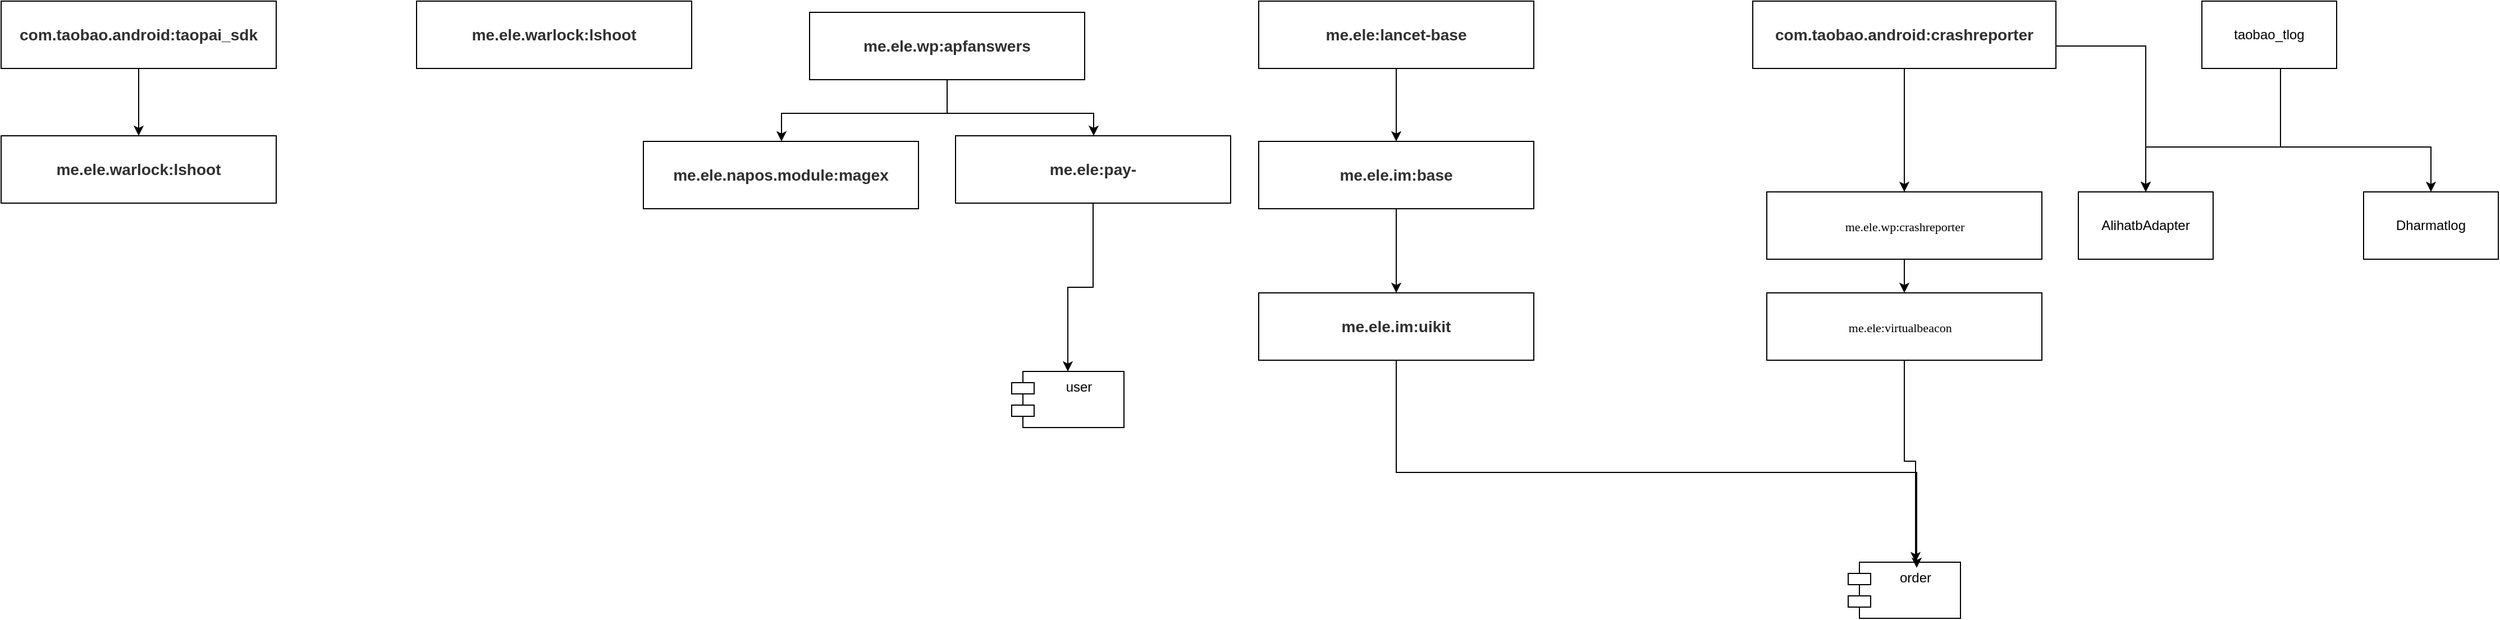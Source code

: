 <mxfile version="14.4.9" type="device"><diagram id="I6AfkUraqHvv5cJs7DXS" name="Page-1"><mxGraphModel dx="3407" dy="434" grid="1" gridSize="10" guides="1" tooltips="1" connect="1" arrows="1" fold="1" page="1" pageScale="1" pageWidth="827" pageHeight="1169" math="0" shadow="0"><root><mxCell id="0"/><mxCell id="1" parent="0"/><mxCell id="1qhu4czTWgnGLD6DhZy6-4" style="edgeStyle=orthogonalEdgeStyle;rounded=0;orthogonalLoop=1;jettySize=auto;html=1;" parent="1" source="1qhu4czTWgnGLD6DhZy6-1" target="1qhu4czTWgnGLD6DhZy6-2" edge="1"><mxGeometry relative="1" as="geometry"><Array as="points"><mxPoint x="340" y="360"/></Array></mxGeometry></mxCell><mxCell id="1qhu4czTWgnGLD6DhZy6-5" style="edgeStyle=orthogonalEdgeStyle;rounded=0;orthogonalLoop=1;jettySize=auto;html=1;" parent="1" source="1qhu4czTWgnGLD6DhZy6-1" target="1qhu4czTWgnGLD6DhZy6-3" edge="1"><mxGeometry relative="1" as="geometry"><Array as="points"><mxPoint x="340" y="360"/></Array></mxGeometry></mxCell><mxCell id="1qhu4czTWgnGLD6DhZy6-1" value="taobao_tlog" style="rounded=0;whiteSpace=wrap;html=1;" parent="1" vertex="1"><mxGeometry x="270" y="230" width="120" height="60" as="geometry"/></mxCell><mxCell id="1qhu4czTWgnGLD6DhZy6-2" value="AlihatbAdapter" style="rounded=0;whiteSpace=wrap;html=1;" parent="1" vertex="1"><mxGeometry x="160" y="400" width="120" height="60" as="geometry"/></mxCell><mxCell id="1qhu4czTWgnGLD6DhZy6-3" value="Dharmatlog" style="rounded=0;whiteSpace=wrap;html=1;" parent="1" vertex="1"><mxGeometry x="414" y="400" width="120" height="60" as="geometry"/></mxCell><mxCell id="1qhu4czTWgnGLD6DhZy6-12" style="edgeStyle=orthogonalEdgeStyle;rounded=0;orthogonalLoop=1;jettySize=auto;html=1;entryX=0.5;entryY=0;entryDx=0;entryDy=0;" parent="1" source="1qhu4czTWgnGLD6DhZy6-6" target="1qhu4czTWgnGLD6DhZy6-11" edge="1"><mxGeometry relative="1" as="geometry"/></mxCell><mxCell id="1qhu4czTWgnGLD6DhZy6-6" value="&lt;p class=&quot;p1&quot; style=&quot;margin: 0px ; font-stretch: normal ; font-size: 11px ; line-height: normal ; font-family: &amp;#34;menlo&amp;#34;&quot;&gt;&lt;span class=&quot;s1&quot;&gt;me.ele.wp:crashreporter&lt;/span&gt;&lt;/p&gt;" style="rounded=0;whiteSpace=wrap;html=1;" parent="1" vertex="1"><mxGeometry x="-117.5" y="400" width="245" height="60" as="geometry"/></mxCell><mxCell id="1qhu4czTWgnGLD6DhZy6-8" style="edgeStyle=orthogonalEdgeStyle;rounded=0;orthogonalLoop=1;jettySize=auto;html=1;entryX=0.5;entryY=0;entryDx=0;entryDy=0;" parent="1" source="1qhu4czTWgnGLD6DhZy6-7" target="1qhu4czTWgnGLD6DhZy6-2" edge="1"><mxGeometry relative="1" as="geometry"><Array as="points"><mxPoint x="220" y="270"/></Array></mxGeometry></mxCell><mxCell id="1qhu4czTWgnGLD6DhZy6-9" style="edgeStyle=orthogonalEdgeStyle;rounded=0;orthogonalLoop=1;jettySize=auto;html=1;" parent="1" source="1qhu4czTWgnGLD6DhZy6-7" target="1qhu4czTWgnGLD6DhZy6-6" edge="1"><mxGeometry relative="1" as="geometry"/></mxCell><mxCell id="1qhu4czTWgnGLD6DhZy6-7" value="&lt;h3 style=&quot;color: rgb(48 , 48 , 48) ; font-family: sans-serif&quot;&gt;com.taobao.android:crashreporter&lt;/h3&gt;" style="rounded=0;whiteSpace=wrap;html=1;" parent="1" vertex="1"><mxGeometry x="-130" y="230" width="270" height="60" as="geometry"/></mxCell><mxCell id="1qhu4czTWgnGLD6DhZy6-14" style="edgeStyle=orthogonalEdgeStyle;rounded=0;orthogonalLoop=1;jettySize=auto;html=1;entryX=0.6;entryY=0;entryDx=0;entryDy=0;entryPerimeter=0;" parent="1" source="1qhu4czTWgnGLD6DhZy6-11" target="1qhu4czTWgnGLD6DhZy6-13" edge="1"><mxGeometry relative="1" as="geometry"/></mxCell><mxCell id="1qhu4czTWgnGLD6DhZy6-11" value="&lt;p class=&quot;p1&quot; style=&quot;margin: 0px ; font-stretch: normal ; font-size: 11px ; line-height: normal ; font-family: &amp;#34;menlo&amp;#34;&quot;&gt;&lt;span class=&quot;s1&quot;&gt;me.ele:virtualbeacon&lt;span class=&quot;Apple-converted-space&quot;&gt;&amp;nbsp; &amp;nbsp;&lt;/span&gt;&lt;/span&gt;&lt;/p&gt;" style="rounded=0;whiteSpace=wrap;html=1;" parent="1" vertex="1"><mxGeometry x="-117.5" y="490" width="245" height="60" as="geometry"/></mxCell><mxCell id="1qhu4czTWgnGLD6DhZy6-13" value="order" style="shape=module;align=left;spacingLeft=20;align=center;verticalAlign=top;" parent="1" vertex="1"><mxGeometry x="-45" y="730" width="100" height="50" as="geometry"/></mxCell><mxCell id="1qhu4czTWgnGLD6DhZy6-15" value="&lt;meta charset=&quot;utf-8&quot;&gt;&lt;h3 style=&quot;color: rgb(48, 48, 48); font-family: sans-serif; font-style: normal; letter-spacing: normal; text-indent: 0px; text-transform: none; word-spacing: 0px;&quot;&gt;me.ele.warlock:lshoot&lt;/h3&gt;" style="rounded=0;whiteSpace=wrap;html=1;fontStyle=1" parent="1" vertex="1"><mxGeometry x="-1320" y="230" width="245" height="60" as="geometry"/></mxCell><mxCell id="1qhu4czTWgnGLD6DhZy6-18" style="edgeStyle=orthogonalEdgeStyle;rounded=0;orthogonalLoop=1;jettySize=auto;html=1;" parent="1" source="1qhu4czTWgnGLD6DhZy6-16" target="1qhu4czTWgnGLD6DhZy6-17" edge="1"><mxGeometry relative="1" as="geometry"><Array as="points"><mxPoint x="-847" y="330"/><mxPoint x="-995" y="330"/></Array></mxGeometry></mxCell><mxCell id="1qhu4czTWgnGLD6DhZy6-22" style="edgeStyle=orthogonalEdgeStyle;rounded=0;orthogonalLoop=1;jettySize=auto;html=1;" parent="1" source="1qhu4czTWgnGLD6DhZy6-16" target="1qhu4czTWgnGLD6DhZy6-19" edge="1"><mxGeometry relative="1" as="geometry"><Array as="points"><mxPoint x="-847" y="330"/><mxPoint x="-717" y="330"/></Array></mxGeometry></mxCell><mxCell id="1qhu4czTWgnGLD6DhZy6-16" value="&lt;h3 style=&quot;color: rgb(48 , 48 , 48) ; font-family: sans-serif&quot;&gt;me.ele.wp:apfanswers&lt;/h3&gt;" style="rounded=0;whiteSpace=wrap;html=1;" parent="1" vertex="1"><mxGeometry x="-970" y="240" width="245" height="60" as="geometry"/></mxCell><mxCell id="1qhu4czTWgnGLD6DhZy6-17" value="&lt;h3 style=&quot;color: rgb(48 , 48 , 48) ; font-family: sans-serif&quot;&gt;me.ele.napos.module:magex&lt;/h3&gt;" style="rounded=0;whiteSpace=wrap;html=1;" parent="1" vertex="1"><mxGeometry x="-1118" y="355" width="245" height="60" as="geometry"/></mxCell><mxCell id="1qhu4czTWgnGLD6DhZy6-21" style="edgeStyle=orthogonalEdgeStyle;rounded=0;orthogonalLoop=1;jettySize=auto;html=1;entryX=0.5;entryY=0;entryDx=0;entryDy=0;" parent="1" source="1qhu4czTWgnGLD6DhZy6-19" target="1qhu4czTWgnGLD6DhZy6-20" edge="1"><mxGeometry relative="1" as="geometry"/></mxCell><mxCell id="1qhu4czTWgnGLD6DhZy6-19" value="&lt;h3 style=&quot;color: rgb(48 , 48 , 48) ; font-family: sans-serif&quot;&gt;me.ele:pay-&lt;/h3&gt;" style="rounded=0;whiteSpace=wrap;html=1;" parent="1" vertex="1"><mxGeometry x="-840" y="350" width="245" height="60" as="geometry"/></mxCell><mxCell id="1qhu4czTWgnGLD6DhZy6-20" value="user" style="shape=module;align=left;spacingLeft=20;align=center;verticalAlign=top;" parent="1" vertex="1"><mxGeometry x="-790" y="560" width="100" height="50" as="geometry"/></mxCell><mxCell id="g3kLjRbMJ88cRkRcIubD-4" style="edgeStyle=orthogonalEdgeStyle;rounded=0;orthogonalLoop=1;jettySize=auto;html=1;" edge="1" parent="1" source="g3kLjRbMJ88cRkRcIubD-1" target="g3kLjRbMJ88cRkRcIubD-2"><mxGeometry relative="1" as="geometry"/></mxCell><mxCell id="g3kLjRbMJ88cRkRcIubD-1" value="&lt;h3 style=&quot;color: rgb(48 , 48 , 48) ; font-family: sans-serif&quot;&gt;me.ele:lancet-base&lt;/h3&gt;" style="rounded=0;whiteSpace=wrap;html=1;" vertex="1" parent="1"><mxGeometry x="-570" y="230" width="245" height="60" as="geometry"/></mxCell><mxCell id="g3kLjRbMJ88cRkRcIubD-5" style="edgeStyle=orthogonalEdgeStyle;rounded=0;orthogonalLoop=1;jettySize=auto;html=1;" edge="1" parent="1" source="g3kLjRbMJ88cRkRcIubD-2" target="g3kLjRbMJ88cRkRcIubD-3"><mxGeometry relative="1" as="geometry"/></mxCell><mxCell id="g3kLjRbMJ88cRkRcIubD-2" value="&lt;h3&gt;&lt;font color=&quot;#303030&quot; face=&quot;sans-serif&quot;&gt;me.ele.im:base&lt;/font&gt;&lt;br&gt;&lt;/h3&gt;" style="rounded=0;whiteSpace=wrap;html=1;" vertex="1" parent="1"><mxGeometry x="-570" y="355" width="245" height="60" as="geometry"/></mxCell><mxCell id="g3kLjRbMJ88cRkRcIubD-3" value="&lt;h3&gt;&lt;font color=&quot;#303030&quot; face=&quot;sans-serif&quot;&gt;me.ele.im:uikit&lt;/font&gt;&lt;br&gt;&lt;/h3&gt;" style="rounded=0;whiteSpace=wrap;html=1;" vertex="1" parent="1"><mxGeometry x="-570" y="490" width="245" height="60" as="geometry"/></mxCell><mxCell id="g3kLjRbMJ88cRkRcIubD-8" style="edgeStyle=orthogonalEdgeStyle;rounded=0;orthogonalLoop=1;jettySize=auto;html=1;entryX=0.61;entryY=0.1;entryDx=0;entryDy=0;entryPerimeter=0;exitX=0.5;exitY=1;exitDx=0;exitDy=0;" edge="1" parent="1" source="g3kLjRbMJ88cRkRcIubD-3" target="1qhu4czTWgnGLD6DhZy6-13"><mxGeometry relative="1" as="geometry"><mxPoint x="-215" y="520" as="sourcePoint"/><mxPoint x="16" y="735" as="targetPoint"/><Array as="points"><mxPoint x="-447" y="650"/><mxPoint x="16" y="650"/></Array></mxGeometry></mxCell><mxCell id="g3kLjRbMJ88cRkRcIubD-9" value="&lt;meta charset=&quot;utf-8&quot;&gt;&lt;h3 style=&quot;color: rgb(48, 48, 48); font-family: sans-serif; font-style: normal; letter-spacing: normal; text-indent: 0px; text-transform: none; word-spacing: 0px;&quot;&gt;me.ele.warlock:lshoot&lt;/h3&gt;" style="rounded=0;whiteSpace=wrap;html=1;fontStyle=1" vertex="1" parent="1"><mxGeometry x="-1690" y="350" width="245" height="60" as="geometry"/></mxCell><mxCell id="g3kLjRbMJ88cRkRcIubD-11" style="edgeStyle=orthogonalEdgeStyle;rounded=0;orthogonalLoop=1;jettySize=auto;html=1;entryX=0.5;entryY=0;entryDx=0;entryDy=0;" edge="1" parent="1" source="g3kLjRbMJ88cRkRcIubD-10" target="g3kLjRbMJ88cRkRcIubD-9"><mxGeometry relative="1" as="geometry"/></mxCell><mxCell id="g3kLjRbMJ88cRkRcIubD-10" value="&lt;h3 style=&quot;color: rgb(48 , 48 , 48) ; font-family: sans-serif ; font-style: normal ; letter-spacing: normal ; text-indent: 0px ; text-transform: none ; word-spacing: 0px&quot;&gt;com.taobao.android:taopai_sdk&lt;/h3&gt;" style="rounded=0;whiteSpace=wrap;html=1;fontStyle=1" vertex="1" parent="1"><mxGeometry x="-1690" y="230" width="245" height="60" as="geometry"/></mxCell></root></mxGraphModel></diagram></mxfile>